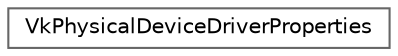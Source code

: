 digraph "类继承关系图"
{
 // LATEX_PDF_SIZE
  bgcolor="transparent";
  edge [fontname=Helvetica,fontsize=10,labelfontname=Helvetica,labelfontsize=10];
  node [fontname=Helvetica,fontsize=10,shape=box,height=0.2,width=0.4];
  rankdir="LR";
  Node0 [id="Node000000",label="VkPhysicalDeviceDriverProperties",height=0.2,width=0.4,color="grey40", fillcolor="white", style="filled",URL="$struct_vk_physical_device_driver_properties.html",tooltip=" "];
}
